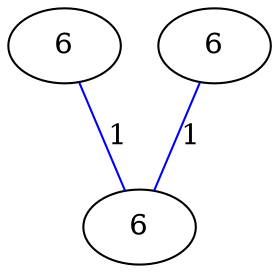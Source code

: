 graph G {
	0 [label="6"];
	1 [label="6"];
	2 [label="6"];
	0 -- 2 [label="1", color=blue];
	1 -- 2 [label="1", color=blue];
}